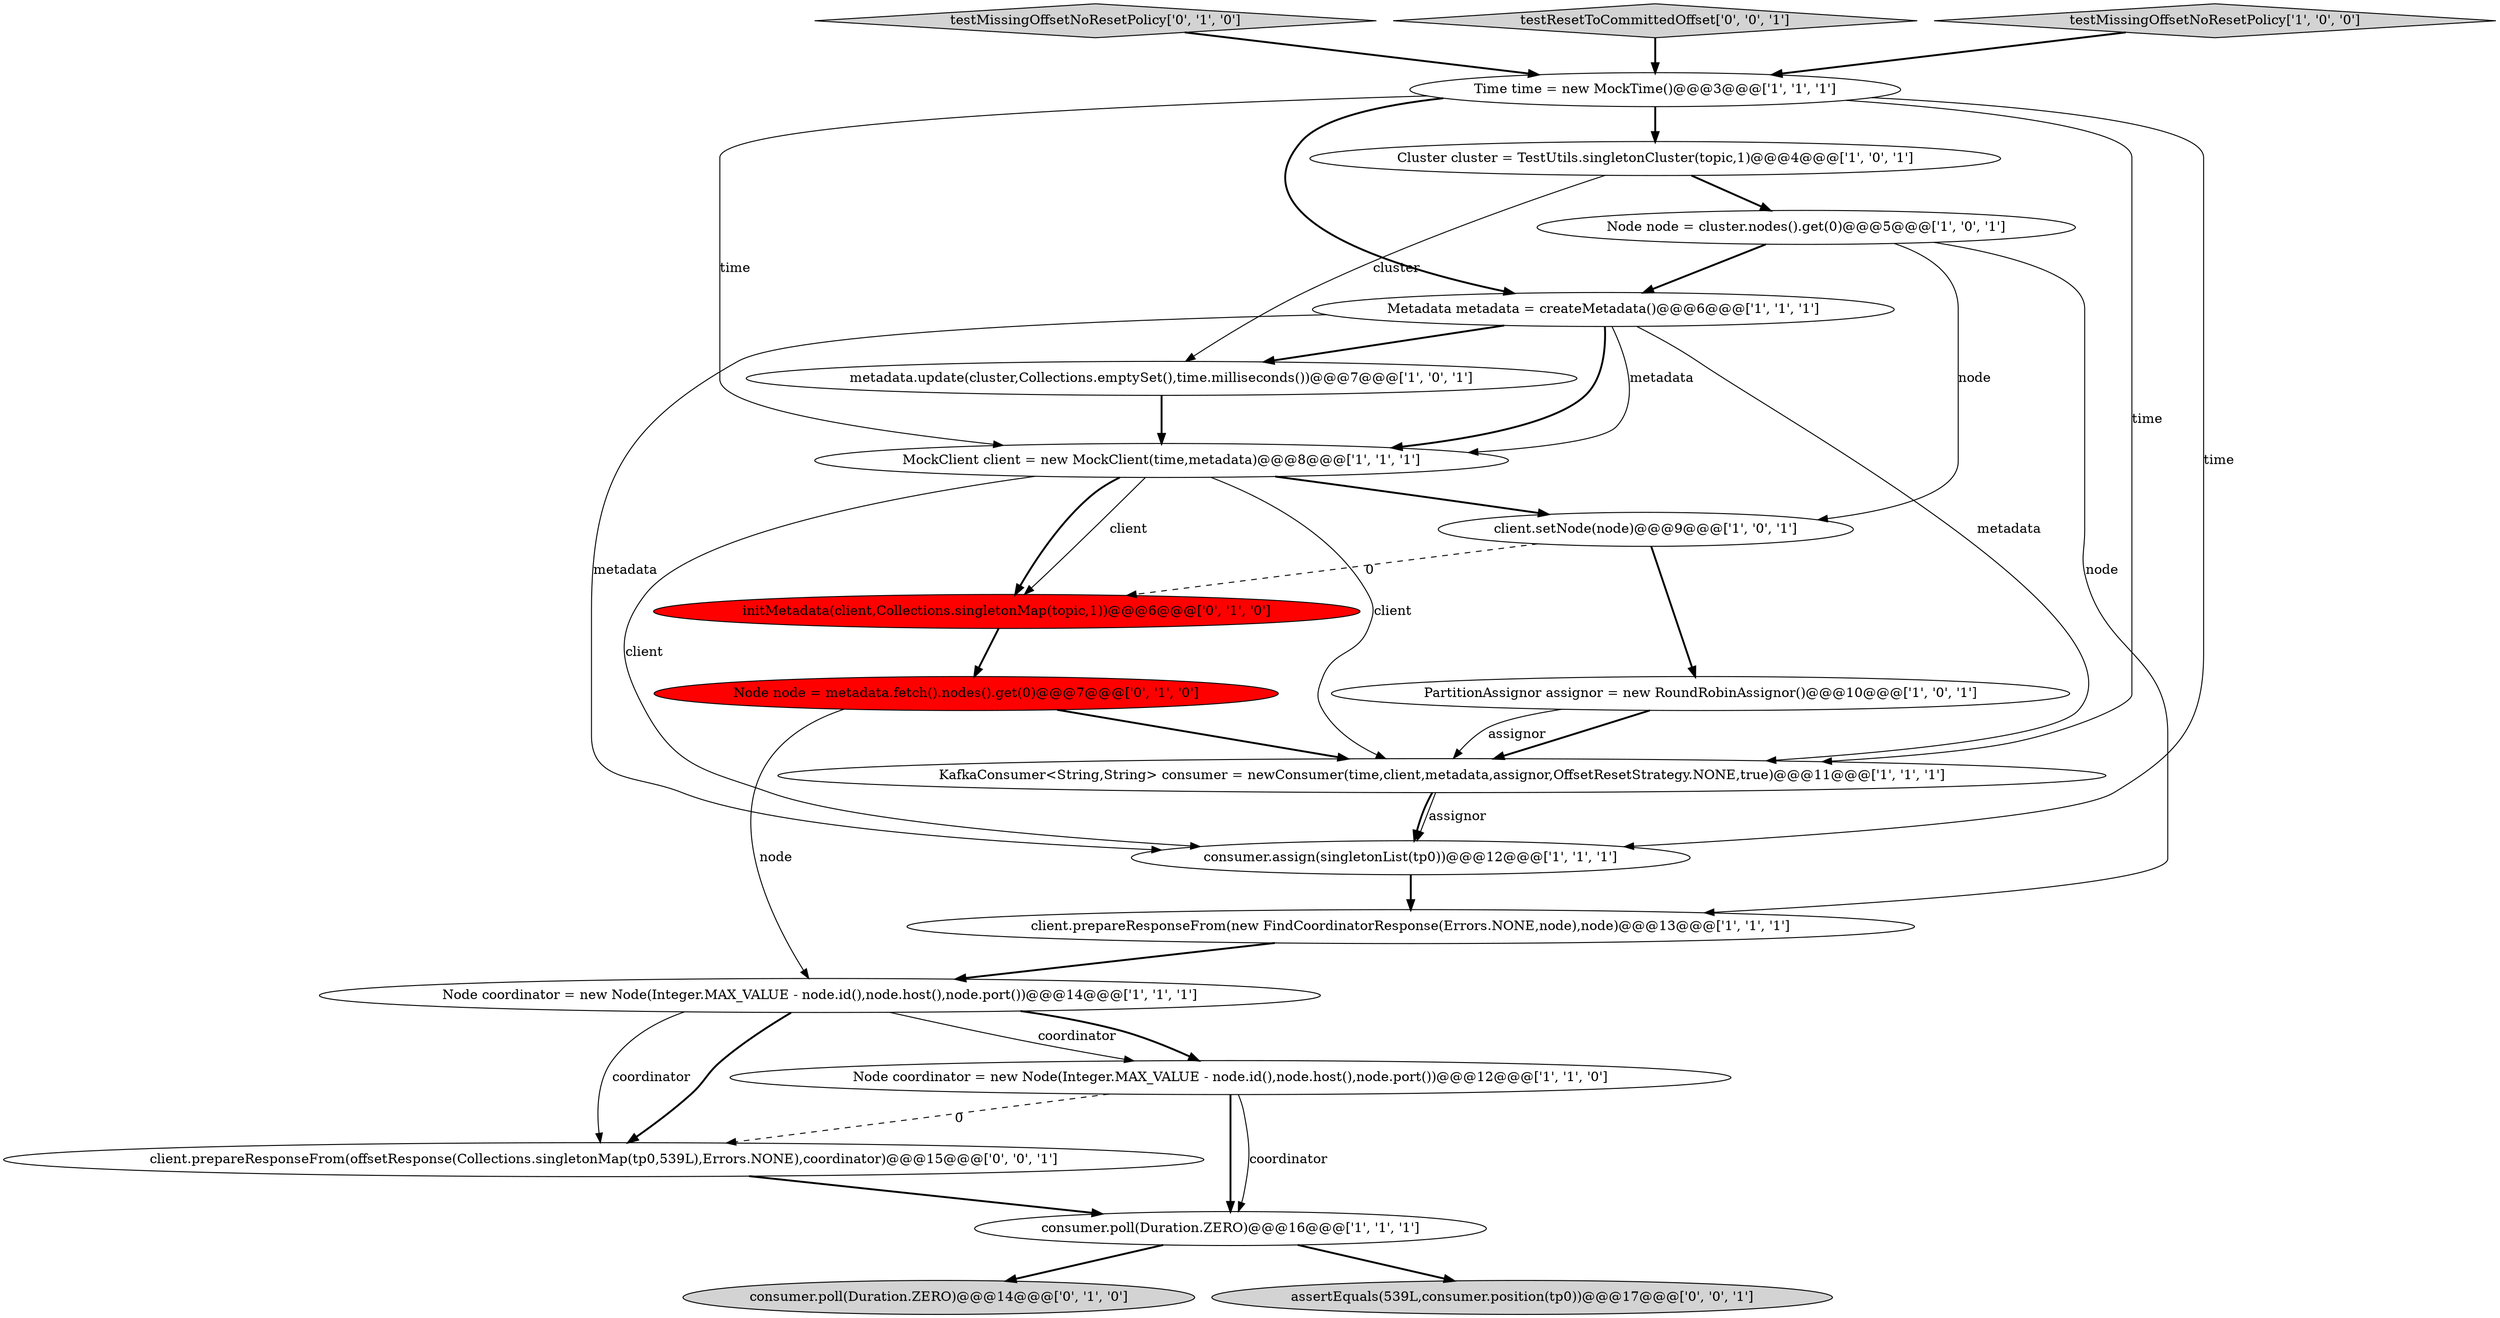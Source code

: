 digraph {
4 [style = filled, label = "Node coordinator = new Node(Integer.MAX_VALUE - node.id(),node.host(),node.port())@@@14@@@['1', '1', '1']", fillcolor = white, shape = ellipse image = "AAA0AAABBB1BBB"];
20 [style = filled, label = "client.prepareResponseFrom(offsetResponse(Collections.singletonMap(tp0,539L),Errors.NONE),coordinator)@@@15@@@['0', '0', '1']", fillcolor = white, shape = ellipse image = "AAA0AAABBB3BBB"];
18 [style = filled, label = "testMissingOffsetNoResetPolicy['0', '1', '0']", fillcolor = lightgray, shape = diamond image = "AAA0AAABBB2BBB"];
5 [style = filled, label = "PartitionAssignor assignor = new RoundRobinAssignor()@@@10@@@['1', '0', '1']", fillcolor = white, shape = ellipse image = "AAA0AAABBB1BBB"];
19 [style = filled, label = "testResetToCommittedOffset['0', '0', '1']", fillcolor = lightgray, shape = diamond image = "AAA0AAABBB3BBB"];
0 [style = filled, label = "Time time = new MockTime()@@@3@@@['1', '1', '1']", fillcolor = white, shape = ellipse image = "AAA0AAABBB1BBB"];
2 [style = filled, label = "Metadata metadata = createMetadata()@@@6@@@['1', '1', '1']", fillcolor = white, shape = ellipse image = "AAA0AAABBB1BBB"];
13 [style = filled, label = "testMissingOffsetNoResetPolicy['1', '0', '0']", fillcolor = lightgray, shape = diamond image = "AAA0AAABBB1BBB"];
17 [style = filled, label = "initMetadata(client,Collections.singletonMap(topic,1))@@@6@@@['0', '1', '0']", fillcolor = red, shape = ellipse image = "AAA1AAABBB2BBB"];
6 [style = filled, label = "metadata.update(cluster,Collections.emptySet(),time.milliseconds())@@@7@@@['1', '0', '1']", fillcolor = white, shape = ellipse image = "AAA0AAABBB1BBB"];
10 [style = filled, label = "client.prepareResponseFrom(new FindCoordinatorResponse(Errors.NONE,node),node)@@@13@@@['1', '1', '1']", fillcolor = white, shape = ellipse image = "AAA0AAABBB1BBB"];
7 [style = filled, label = "Cluster cluster = TestUtils.singletonCluster(topic,1)@@@4@@@['1', '0', '1']", fillcolor = white, shape = ellipse image = "AAA0AAABBB1BBB"];
1 [style = filled, label = "Node coordinator = new Node(Integer.MAX_VALUE - node.id(),node.host(),node.port())@@@12@@@['1', '1', '0']", fillcolor = white, shape = ellipse image = "AAA0AAABBB1BBB"];
12 [style = filled, label = "consumer.assign(singletonList(tp0))@@@12@@@['1', '1', '1']", fillcolor = white, shape = ellipse image = "AAA0AAABBB1BBB"];
3 [style = filled, label = "client.setNode(node)@@@9@@@['1', '0', '1']", fillcolor = white, shape = ellipse image = "AAA0AAABBB1BBB"];
16 [style = filled, label = "consumer.poll(Duration.ZERO)@@@14@@@['0', '1', '0']", fillcolor = lightgray, shape = ellipse image = "AAA0AAABBB2BBB"];
11 [style = filled, label = "MockClient client = new MockClient(time,metadata)@@@8@@@['1', '1', '1']", fillcolor = white, shape = ellipse image = "AAA0AAABBB1BBB"];
21 [style = filled, label = "assertEquals(539L,consumer.position(tp0))@@@17@@@['0', '0', '1']", fillcolor = lightgray, shape = ellipse image = "AAA0AAABBB3BBB"];
8 [style = filled, label = "Node node = cluster.nodes().get(0)@@@5@@@['1', '0', '1']", fillcolor = white, shape = ellipse image = "AAA0AAABBB1BBB"];
15 [style = filled, label = "Node node = metadata.fetch().nodes().get(0)@@@7@@@['0', '1', '0']", fillcolor = red, shape = ellipse image = "AAA1AAABBB2BBB"];
14 [style = filled, label = "KafkaConsumer<String,String> consumer = newConsumer(time,client,metadata,assignor,OffsetResetStrategy.NONE,true)@@@11@@@['1', '1', '1']", fillcolor = white, shape = ellipse image = "AAA0AAABBB1BBB"];
9 [style = filled, label = "consumer.poll(Duration.ZERO)@@@16@@@['1', '1', '1']", fillcolor = white, shape = ellipse image = "AAA0AAABBB1BBB"];
0->14 [style = solid, label="time"];
8->10 [style = solid, label="node"];
4->1 [style = solid, label="coordinator"];
15->4 [style = solid, label="node"];
3->17 [style = dashed, label="0"];
11->14 [style = solid, label="client"];
15->14 [style = bold, label=""];
20->9 [style = bold, label=""];
2->6 [style = bold, label=""];
2->14 [style = solid, label="metadata"];
0->2 [style = bold, label=""];
2->11 [style = solid, label="metadata"];
4->20 [style = solid, label="coordinator"];
0->12 [style = solid, label="time"];
14->12 [style = solid, label="assignor"];
5->14 [style = bold, label=""];
7->8 [style = bold, label=""];
5->14 [style = solid, label="assignor"];
9->16 [style = bold, label=""];
1->9 [style = bold, label=""];
19->0 [style = bold, label=""];
0->7 [style = bold, label=""];
1->20 [style = dashed, label="0"];
7->6 [style = solid, label="cluster"];
3->5 [style = bold, label=""];
12->10 [style = bold, label=""];
8->2 [style = bold, label=""];
11->3 [style = bold, label=""];
2->12 [style = solid, label="metadata"];
6->11 [style = bold, label=""];
14->12 [style = bold, label=""];
11->12 [style = solid, label="client"];
4->20 [style = bold, label=""];
17->15 [style = bold, label=""];
9->21 [style = bold, label=""];
10->4 [style = bold, label=""];
0->11 [style = solid, label="time"];
11->17 [style = bold, label=""];
11->17 [style = solid, label="client"];
4->1 [style = bold, label=""];
2->11 [style = bold, label=""];
18->0 [style = bold, label=""];
1->9 [style = solid, label="coordinator"];
8->3 [style = solid, label="node"];
13->0 [style = bold, label=""];
}
